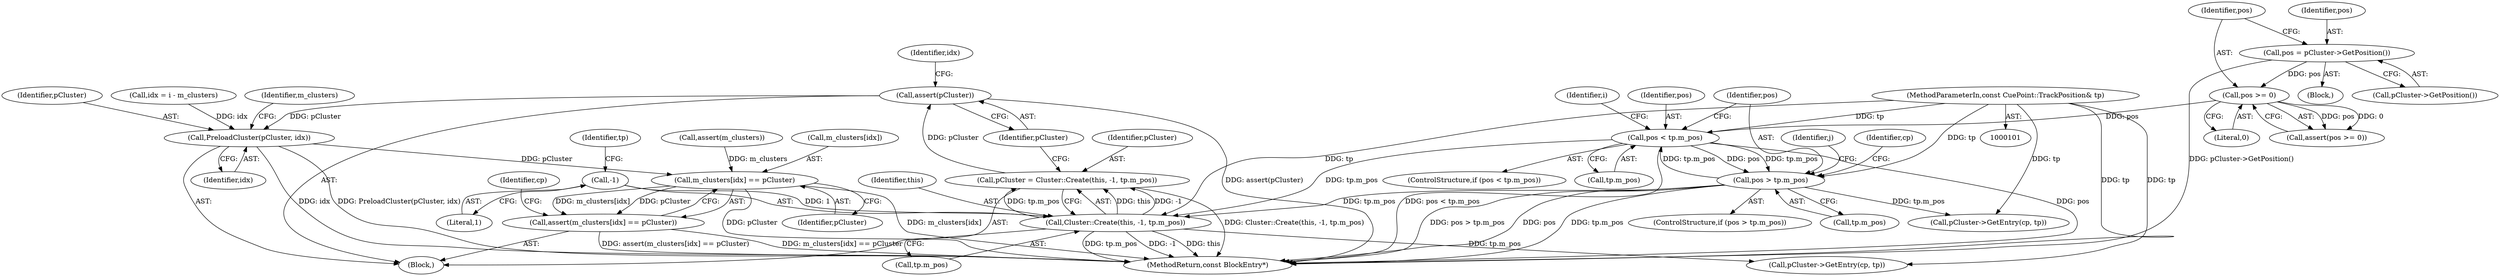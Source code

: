 digraph "0_Android_cc274e2abe8b2a6698a5c47d8aa4bb45f1f9538d_12@API" {
"1000198" [label="(Call,assert(pCluster))"];
"1000189" [label="(Call,pCluster = Cluster::Create(this, -1, tp.m_pos))"];
"1000191" [label="(Call,Cluster::Create(this, -1, tp.m_pos))"];
"1000193" [label="(Call,-1)"];
"1000160" [label="(Call,pos < tp.m_pos)"];
"1000156" [label="(Call,pos >= 0)"];
"1000152" [label="(Call,pos = pCluster->GetPosition())"];
"1000172" [label="(Call,pos > tp.m_pos)"];
"1000103" [label="(MethodParameterIn,const CuePoint::TrackPosition& tp)"];
"1000206" [label="(Call,PreloadCluster(pCluster, idx))"];
"1000216" [label="(Call,m_clusters[idx] == pCluster)"];
"1000215" [label="(Call,assert(m_clusters[idx] == pCluster))"];
"1000157" [label="(Identifier,pos)"];
"1000154" [label="(Call,pCluster->GetPosition())"];
"1000195" [label="(Call,tp.m_pos)"];
"1000162" [label="(Call,tp.m_pos)"];
"1000183" [label="(Identifier,cp)"];
"1000153" [label="(Identifier,pos)"];
"1000103" [label="(MethodParameterIn,const CuePoint::TrackPosition& tp)"];
"1000156" [label="(Call,pos >= 0)"];
"1000173" [label="(Identifier,pos)"];
"1000155" [label="(Call,assert(pos >= 0))"];
"1000161" [label="(Identifier,pos)"];
"1000223" [label="(Identifier,cp)"];
"1000206" [label="(Call,PreloadCluster(pCluster, idx))"];
"1000192" [label="(Identifier,this)"];
"1000216" [label="(Call,m_clusters[idx] == pCluster)"];
"1000160" [label="(Call,pos < tp.m_pos)"];
"1000174" [label="(Call,tp.m_pos)"];
"1000209" [label="(Call,assert(m_clusters))"];
"1000222" [label="(Call,pCluster->GetEntry(cp, tp))"];
"1000131" [label="(Block,)"];
"1000198" [label="(Call,assert(pCluster))"];
"1000202" [label="(Identifier,idx)"];
"1000220" [label="(Identifier,pCluster)"];
"1000104" [label="(Block,)"];
"1000193" [label="(Call,-1)"];
"1000189" [label="(Call,pCluster = Cluster::Create(this, -1, tp.m_pos))"];
"1000152" [label="(Call,pos = pCluster->GetPosition())"];
"1000207" [label="(Identifier,pCluster)"];
"1000196" [label="(Identifier,tp)"];
"1000199" [label="(Identifier,pCluster)"];
"1000225" [label="(MethodReturn,const BlockEntry*)"];
"1000178" [label="(Identifier,j)"];
"1000201" [label="(Call,idx = i - m_clusters)"];
"1000158" [label="(Literal,0)"];
"1000210" [label="(Identifier,m_clusters)"];
"1000217" [label="(Call,m_clusters[idx])"];
"1000191" [label="(Call,Cluster::Create(this, -1, tp.m_pos))"];
"1000171" [label="(ControlStructure,if (pos > tp.m_pos))"];
"1000159" [label="(ControlStructure,if (pos < tp.m_pos))"];
"1000166" [label="(Identifier,i)"];
"1000208" [label="(Identifier,idx)"];
"1000182" [label="(Call,pCluster->GetEntry(cp, tp))"];
"1000194" [label="(Literal,1)"];
"1000190" [label="(Identifier,pCluster)"];
"1000172" [label="(Call,pos > tp.m_pos)"];
"1000215" [label="(Call,assert(m_clusters[idx] == pCluster))"];
"1000198" -> "1000104"  [label="AST: "];
"1000198" -> "1000199"  [label="CFG: "];
"1000199" -> "1000198"  [label="AST: "];
"1000202" -> "1000198"  [label="CFG: "];
"1000198" -> "1000225"  [label="DDG: assert(pCluster)"];
"1000189" -> "1000198"  [label="DDG: pCluster"];
"1000198" -> "1000206"  [label="DDG: pCluster"];
"1000189" -> "1000104"  [label="AST: "];
"1000189" -> "1000191"  [label="CFG: "];
"1000190" -> "1000189"  [label="AST: "];
"1000191" -> "1000189"  [label="AST: "];
"1000199" -> "1000189"  [label="CFG: "];
"1000189" -> "1000225"  [label="DDG: Cluster::Create(this, -1, tp.m_pos)"];
"1000191" -> "1000189"  [label="DDG: this"];
"1000191" -> "1000189"  [label="DDG: -1"];
"1000191" -> "1000189"  [label="DDG: tp.m_pos"];
"1000191" -> "1000195"  [label="CFG: "];
"1000192" -> "1000191"  [label="AST: "];
"1000193" -> "1000191"  [label="AST: "];
"1000195" -> "1000191"  [label="AST: "];
"1000191" -> "1000225"  [label="DDG: tp.m_pos"];
"1000191" -> "1000225"  [label="DDG: -1"];
"1000191" -> "1000225"  [label="DDG: this"];
"1000193" -> "1000191"  [label="DDG: 1"];
"1000160" -> "1000191"  [label="DDG: tp.m_pos"];
"1000172" -> "1000191"  [label="DDG: tp.m_pos"];
"1000103" -> "1000191"  [label="DDG: tp"];
"1000191" -> "1000222"  [label="DDG: tp.m_pos"];
"1000193" -> "1000194"  [label="CFG: "];
"1000194" -> "1000193"  [label="AST: "];
"1000196" -> "1000193"  [label="CFG: "];
"1000160" -> "1000159"  [label="AST: "];
"1000160" -> "1000162"  [label="CFG: "];
"1000161" -> "1000160"  [label="AST: "];
"1000162" -> "1000160"  [label="AST: "];
"1000166" -> "1000160"  [label="CFG: "];
"1000173" -> "1000160"  [label="CFG: "];
"1000160" -> "1000225"  [label="DDG: pos < tp.m_pos"];
"1000160" -> "1000225"  [label="DDG: pos"];
"1000156" -> "1000160"  [label="DDG: pos"];
"1000172" -> "1000160"  [label="DDG: tp.m_pos"];
"1000103" -> "1000160"  [label="DDG: tp"];
"1000160" -> "1000172"  [label="DDG: pos"];
"1000160" -> "1000172"  [label="DDG: tp.m_pos"];
"1000156" -> "1000155"  [label="AST: "];
"1000156" -> "1000158"  [label="CFG: "];
"1000157" -> "1000156"  [label="AST: "];
"1000158" -> "1000156"  [label="AST: "];
"1000155" -> "1000156"  [label="CFG: "];
"1000156" -> "1000155"  [label="DDG: pos"];
"1000156" -> "1000155"  [label="DDG: 0"];
"1000152" -> "1000156"  [label="DDG: pos"];
"1000152" -> "1000131"  [label="AST: "];
"1000152" -> "1000154"  [label="CFG: "];
"1000153" -> "1000152"  [label="AST: "];
"1000154" -> "1000152"  [label="AST: "];
"1000157" -> "1000152"  [label="CFG: "];
"1000152" -> "1000225"  [label="DDG: pCluster->GetPosition()"];
"1000172" -> "1000171"  [label="AST: "];
"1000172" -> "1000174"  [label="CFG: "];
"1000173" -> "1000172"  [label="AST: "];
"1000174" -> "1000172"  [label="AST: "];
"1000178" -> "1000172"  [label="CFG: "];
"1000183" -> "1000172"  [label="CFG: "];
"1000172" -> "1000225"  [label="DDG: pos > tp.m_pos"];
"1000172" -> "1000225"  [label="DDG: pos"];
"1000172" -> "1000225"  [label="DDG: tp.m_pos"];
"1000103" -> "1000172"  [label="DDG: tp"];
"1000172" -> "1000182"  [label="DDG: tp.m_pos"];
"1000103" -> "1000101"  [label="AST: "];
"1000103" -> "1000225"  [label="DDG: tp"];
"1000103" -> "1000182"  [label="DDG: tp"];
"1000103" -> "1000222"  [label="DDG: tp"];
"1000206" -> "1000104"  [label="AST: "];
"1000206" -> "1000208"  [label="CFG: "];
"1000207" -> "1000206"  [label="AST: "];
"1000208" -> "1000206"  [label="AST: "];
"1000210" -> "1000206"  [label="CFG: "];
"1000206" -> "1000225"  [label="DDG: PreloadCluster(pCluster, idx)"];
"1000206" -> "1000225"  [label="DDG: idx"];
"1000201" -> "1000206"  [label="DDG: idx"];
"1000206" -> "1000216"  [label="DDG: pCluster"];
"1000216" -> "1000215"  [label="AST: "];
"1000216" -> "1000220"  [label="CFG: "];
"1000217" -> "1000216"  [label="AST: "];
"1000220" -> "1000216"  [label="AST: "];
"1000215" -> "1000216"  [label="CFG: "];
"1000216" -> "1000225"  [label="DDG: m_clusters[idx]"];
"1000216" -> "1000225"  [label="DDG: pCluster"];
"1000216" -> "1000215"  [label="DDG: m_clusters[idx]"];
"1000216" -> "1000215"  [label="DDG: pCluster"];
"1000209" -> "1000216"  [label="DDG: m_clusters"];
"1000215" -> "1000104"  [label="AST: "];
"1000223" -> "1000215"  [label="CFG: "];
"1000215" -> "1000225"  [label="DDG: m_clusters[idx] == pCluster"];
"1000215" -> "1000225"  [label="DDG: assert(m_clusters[idx] == pCluster)"];
}

